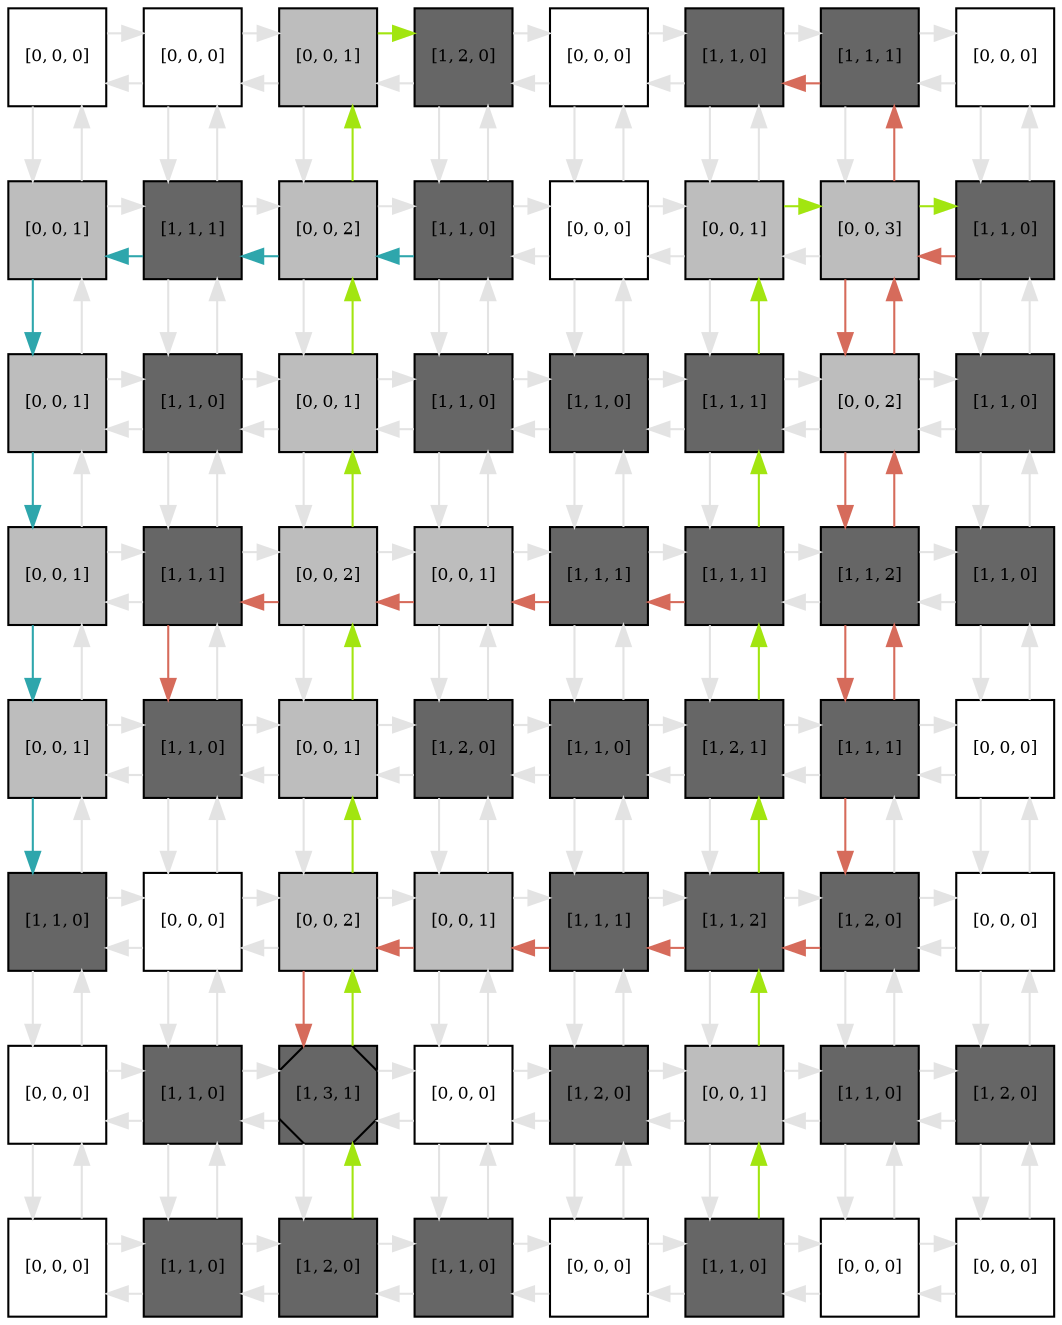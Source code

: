 digraph layout  {
rankdir=TB;
splines=ortho;
node [fixedsize=false, style=filled, width="0.6"];
edge [constraint=false];
0 [fillcolor="#FFFFFF", fontsize=8, label="[0, 0, 0]", shape=square, tooltip="name: None,\nin_degree: 2,\nout_degree: 2"];
1 [fillcolor="#FFFFFF", fontsize=8, label="[0, 0, 0]", shape=square, tooltip="name: None,\nin_degree: 3,\nout_degree: 3"];
2 [fillcolor="#bdbdbd", fontsize=8, label="[0, 0, 1]", shape=square, tooltip="name: None,\nin_degree: 3,\nout_degree: 3"];
3 [fillcolor="#666666", fontsize=8, label="[1, 2, 0]", shape=square, tooltip="name:  Farnesyl_pyrophosphate ,\nin_degree: 3,\nout_degree: 3"];
4 [fillcolor="#FFFFFF", fontsize=8, label="[0, 0, 0]", shape=square, tooltip="name: None,\nin_degree: 3,\nout_degree: 3"];
5 [fillcolor="#666666", fontsize=8, label="[1, 1, 0]", shape=square, tooltip="name:  Cyp51_RNA ,\nin_degree: 3,\nout_degree: 3"];
6 [fillcolor="#666666", fontsize=8, label="[1, 1, 1]", shape=square, tooltip="name:  Cyp51 ,\nin_degree: 3,\nout_degree: 3"];
7 [fillcolor="#FFFFFF", fontsize=8, label="[0, 0, 0]", shape=square, tooltip="name: None,\nin_degree: 2,\nout_degree: 2"];
8 [fillcolor="#bdbdbd", fontsize=8, label="[0, 0, 1]", shape=square, tooltip="name: None,\nin_degree: 3,\nout_degree: 3"];
9 [fillcolor="#666666", fontsize=8, label="[1, 1, 1]", shape=square, tooltip="name:  FPP_Synthase ,\nin_degree: 4,\nout_degree: 4"];
10 [fillcolor="#bdbdbd", fontsize=8, label="[0, 0, 2]", shape=square, tooltip="name: None,\nin_degree: 4,\nout_degree: 4"];
11 [fillcolor="#666666", fontsize=8, label="[1, 1, 0]", shape=square, tooltip="name:  Lanosterol ,\nin_degree: 4,\nout_degree: 4"];
12 [fillcolor="#FFFFFF", fontsize=8, label="[0, 0, 0]", shape=square, tooltip="name: None,\nin_degree: 4,\nout_degree: 4"];
13 [fillcolor="#bdbdbd", fontsize=8, label="[0, 0, 1]", shape=square, tooltip="name: None,\nin_degree: 4,\nout_degree: 4"];
14 [fillcolor="#bdbdbd", fontsize=8, label="[0, 0, 3]", shape=square, tooltip="name: None,\nin_degree: 4,\nout_degree: 4"];
15 [fillcolor="#666666", fontsize=8, label="[1, 1, 0]", shape=square, tooltip="name:  Acetyl_CoA_acetyltransferase ,\nin_degree: 3,\nout_degree: 3"];
16 [fillcolor="#bdbdbd", fontsize=8, label="[0, 0, 1]", shape=square, tooltip="name: None,\nin_degree: 3,\nout_degree: 3"];
17 [fillcolor="#666666", fontsize=8, label="[1, 1, 0]", shape=square, tooltip="name:  Septdehydrocholesterol ,\nin_degree: 4,\nout_degree: 4"];
18 [fillcolor="#bdbdbd", fontsize=8, label="[0, 0, 1]", shape=square, tooltip="name: None,\nin_degree: 4,\nout_degree: 4"];
19 [fillcolor="#666666", fontsize=8, label="[1, 1, 0]", shape=square, tooltip="name:  Insig_SREBP_SCAP ,\nin_degree: 4,\nout_degree: 4"];
20 [fillcolor="#666666", fontsize=8, label="[1, 1, 0]", shape=square, tooltip="name:  Squaline ,\nin_degree: 4,\nout_degree: 4"];
21 [fillcolor="#666666", fontsize=8, label="[1, 1, 1]", shape=square, tooltip="name:  pSREBP ,\nin_degree: 4,\nout_degree: 4"];
22 [fillcolor="#bdbdbd", fontsize=8, label="[0, 0, 2]", shape=square, tooltip="name: None,\nin_degree: 4,\nout_degree: 4"];
23 [fillcolor="#666666", fontsize=8, label="[1, 1, 0]", shape=square, tooltip="name:  HMG_CoA_Reductase_RNA ,\nin_degree: 3,\nout_degree: 3"];
24 [fillcolor="#bdbdbd", fontsize=8, label="[0, 0, 1]", shape=square, tooltip="name: None,\nin_degree: 3,\nout_degree: 3"];
25 [fillcolor="#666666", fontsize=8, label="[1, 1, 1]", shape=square, tooltip="name:  FPP_Synthase_RNA ,\nin_degree: 4,\nout_degree: 4"];
26 [fillcolor="#bdbdbd", fontsize=8, label="[0, 0, 2]", shape=square, tooltip="name: None,\nin_degree: 4,\nout_degree: 4"];
27 [fillcolor="#bdbdbd", fontsize=8, label="[0, 0, 1]", shape=square, tooltip="name: None,\nin_degree: 4,\nout_degree: 4"];
28 [fillcolor="#666666", fontsize=8, label="[1, 1, 1]", shape=square, tooltip="name:  HMG_CoA_Synthase_gene ,\nin_degree: 4,\nout_degree: 4"];
29 [fillcolor="#666666", fontsize=8, label="[1, 1, 1]", shape=square, tooltip="name:  mSREBP ,\nin_degree: 4,\nout_degree: 4"];
30 [fillcolor="#666666", fontsize=8, label="[1, 1, 2]", shape=square, tooltip="name:  HMG_CoA_Reductase_gene ,\nin_degree: 4,\nout_degree: 4"];
31 [fillcolor="#666666", fontsize=8, label="[1, 1, 0]", shape=square, tooltip="name:  Statins ,\nin_degree: 3,\nout_degree: 3"];
32 [fillcolor="#bdbdbd", fontsize=8, label="[0, 0, 1]", shape=square, tooltip="name: None,\nin_degree: 3,\nout_degree: 3"];
33 [fillcolor="#666666", fontsize=8, label="[1, 1, 0]", shape=square, tooltip="name:  FPP_Synthase_gene ,\nin_degree: 4,\nout_degree: 4"];
34 [fillcolor="#bdbdbd", fontsize=8, label="[0, 0, 1]", shape=square, tooltip="name: None,\nin_degree: 4,\nout_degree: 4"];
35 [fillcolor="#666666", fontsize=8, label="[1, 2, 0]", shape=square, tooltip="name:  Cholesterol ,\nin_degree: 4,\nout_degree: 4"];
36 [fillcolor="#666666", fontsize=8, label="[1, 1, 0]", shape=square, tooltip="name:  HMG_CoA_Synthase_RNA ,\nin_degree: 4,\nout_degree: 4"];
37 [fillcolor="#666666", fontsize=8, label="[1, 2, 1]", shape=square, tooltip="name:  SREBP_SCAP ,\nin_degree: 4,\nout_degree: 4"];
38 [fillcolor="#666666", fontsize=8, label="[1, 1, 1]", shape=square, tooltip="name:  Cyp51_gene ,\nin_degree: 4,\nout_degree: 4"];
39 [fillcolor="#FFFFFF", fontsize=8, label="[0, 0, 0]", shape=square, tooltip="name: None,\nin_degree: 3,\nout_degree: 3"];
40 [fillcolor="#666666", fontsize=8, label="[1, 1, 0]", shape=square, tooltip="name:  Desmosterol ,\nin_degree: 3,\nout_degree: 3"];
41 [fillcolor="#FFFFFF", fontsize=8, label="[0, 0, 0]", shape=square, tooltip="name: None,\nin_degree: 4,\nout_degree: 4"];
42 [fillcolor="#bdbdbd", fontsize=8, label="[0, 0, 2]", shape=square, tooltip="name: None,\nin_degree: 4,\nout_degree: 4"];
43 [fillcolor="#bdbdbd", fontsize=8, label="[0, 0, 1]", shape=square, tooltip="name: None,\nin_degree: 4,\nout_degree: 4"];
44 [fillcolor="#666666", fontsize=8, label="[1, 1, 1]", shape=square, tooltip="name:  HMG_CoA_Synthase ,\nin_degree: 4,\nout_degree: 4"];
45 [fillcolor="#666666", fontsize=8, label="[1, 1, 2]", shape=square, tooltip="name:  Acetyl_CoA_acetyltransferase_gene ,\nin_degree: 4,\nout_degree: 4"];
46 [fillcolor="#666666", fontsize=8, label="[1, 2, 0]", shape=square, tooltip="name:  Acetoacetyl_CoA ,\nin_degree: 4,\nout_degree: 4"];
47 [fillcolor="#FFFFFF", fontsize=8, label="[0, 0, 0]", shape=square, tooltip="name: None,\nin_degree: 3,\nout_degree: 3"];
48 [fillcolor="#FFFFFF", fontsize=8, label="[0, 0, 0]", shape=square, tooltip="name: None,\nin_degree: 3,\nout_degree: 3"];
49 [fillcolor="#666666", fontsize=8, label="[1, 1, 0]", shape=square, tooltip="name:  Isopentenyl_pyrophosphate ,\nin_degree: 4,\nout_degree: 4"];
50 [fillcolor="#666666", fontsize=8, label="[1, 3, 1]", shape=Msquare, tooltip="name:  HMG_CoA ,\nin_degree: 4,\nout_degree: 4"];
51 [fillcolor="#FFFFFF", fontsize=8, label="[0, 0, 0]", shape=square, tooltip="name: None,\nin_degree: 4,\nout_degree: 4"];
52 [fillcolor="#666666", fontsize=8, label="[1, 2, 0]", shape=square, tooltip="name:  Mevalonic_Acid ,\nin_degree: 4,\nout_degree: 4"];
53 [fillcolor="#bdbdbd", fontsize=8, label="[0, 0, 1]", shape=square, tooltip="name: None,\nin_degree: 4,\nout_degree: 4"];
54 [fillcolor="#666666", fontsize=8, label="[1, 1, 0]", shape=square, tooltip="name:  Acetyl_CoA ,\nin_degree: 4,\nout_degree: 4"];
55 [fillcolor="#666666", fontsize=8, label="[1, 2, 0]", shape=square, tooltip="name:  HMG_CoA_Reductase ,\nin_degree: 3,\nout_degree: 3"];
56 [fillcolor="#FFFFFF", fontsize=8, label="[0, 0, 0]", shape=square, tooltip="name: None,\nin_degree: 2,\nout_degree: 2"];
57 [fillcolor="#666666", fontsize=8, label="[1, 1, 0]", shape=square, tooltip="name:  Dimethyl_allyl_pyrophosphate ,\nin_degree: 3,\nout_degree: 3"];
58 [fillcolor="#666666", fontsize=8, label="[1, 2, 0]", shape=square, tooltip="name:  Geranyl_pyrophosphate ,\nin_degree: 3,\nout_degree: 3"];
59 [fillcolor="#666666", fontsize=8, label="[1, 1, 0]", shape=square, tooltip="name:  Mevalonyl_pyrophosphate ,\nin_degree: 3,\nout_degree: 3"];
60 [fillcolor="#FFFFFF", fontsize=8, label="[0, 0, 0]", shape=square, tooltip="name: None,\nin_degree: 3,\nout_degree: 3"];
61 [fillcolor="#666666", fontsize=8, label="[1, 1, 0]", shape=square, tooltip="name:  Acetyl_CoA_acetyltransferase_RNA ,\nin_degree: 3,\nout_degree: 3"];
62 [fillcolor="#FFFFFF", fontsize=8, label="[0, 0, 0]", shape=square, tooltip="name: None,\nin_degree: 3,\nout_degree: 3"];
63 [fillcolor="#FFFFFF", fontsize=8, label="[0, 0, 0]", shape=square, tooltip="name: None,\nin_degree: 2,\nout_degree: 2"];
0 -> 1  [color=grey89, style="penwidth(0.1)", tooltip=" ", weight=1];
0 -> 8  [color=grey89, style="penwidth(0.1)", tooltip=" ", weight=1];
1 -> 0  [color=grey89, style="penwidth(0.1)", tooltip=" ", weight=1];
1 -> 2  [color=grey89, style="penwidth(0.1)", tooltip=" ", weight=1];
1 -> 9  [color=grey89, style="penwidth(0.1)", tooltip=" ", weight=1];
2 -> 1  [color=grey89, style="penwidth(0.1)", tooltip=" ", weight=1];
2 -> 3  [color="#A2E510", style="penwidth(0.1)", tooltip="58( Geranyl_pyrophosphate ) to 3( Farnesyl_pyrophosphate )", weight=1];
2 -> 10  [color=grey89, style="penwidth(0.1)", tooltip=" ", weight=1];
3 -> 2  [color=grey89, style="penwidth(0.1)", tooltip=" ", weight=1];
3 -> 4  [color=grey89, style="penwidth(0.1)", tooltip=" ", weight=1];
3 -> 11  [color=grey89, style="penwidth(0.1)", tooltip=" ", weight=1];
4 -> 3  [color=grey89, style="penwidth(0.1)", tooltip=" ", weight=1];
4 -> 5  [color=grey89, style="penwidth(0.1)", tooltip=" ", weight=1];
4 -> 12  [color=grey89, style="penwidth(0.1)", tooltip=" ", weight=1];
5 -> 4  [color=grey89, style="penwidth(0.1)", tooltip=" ", weight=1];
5 -> 6  [color=grey89, style="penwidth(0.1)", tooltip=" ", weight=1];
5 -> 13  [color=grey89, style="penwidth(0.1)", tooltip=" ", weight=1];
6 -> 5  [color="#D66B5B", style="penwidth(0.1)", tooltip="38( Cyp51_gene ) to 5( Cyp51_RNA )", weight=1];
6 -> 7  [color=grey89, style="penwidth(0.1)", tooltip=" ", weight=1];
6 -> 14  [color=grey89, style="penwidth(0.1)", tooltip=" ", weight=1];
7 -> 6  [color=grey89, style="penwidth(0.1)", tooltip=" ", weight=1];
7 -> 15  [color=grey89, style="penwidth(0.1)", tooltip=" ", weight=1];
8 -> 0  [color=grey89, style="penwidth(0.1)", tooltip=" ", weight=1];
8 -> 9  [color=grey89, style="penwidth(0.1)", tooltip=" ", weight=1];
8 -> 16  [color="#2EA6AC", style="penwidth(0.1)", tooltip="11( Lanosterol ) to 40( Desmosterol )", weight=1];
9 -> 1  [color=grey89, style="penwidth(0.1)", tooltip=" ", weight=1];
9 -> 8  [color="#2EA6AC", style="penwidth(0.1)", tooltip="11( Lanosterol ) to 40( Desmosterol )", weight=1];
9 -> 10  [color=grey89, style="penwidth(0.1)", tooltip=" ", weight=1];
9 -> 17  [color=grey89, style="penwidth(0.1)", tooltip=" ", weight=1];
10 -> 2  [color="#A2E510", style="penwidth(0.1)", tooltip="58( Geranyl_pyrophosphate ) to 3( Farnesyl_pyrophosphate )", weight=1];
10 -> 9  [color="#2EA6AC", style="penwidth(0.1)", tooltip="11( Lanosterol ) to 40( Desmosterol )", weight=1];
10 -> 11  [color=grey89, style="penwidth(0.1)", tooltip=" ", weight=1];
10 -> 18  [color=grey89, style="penwidth(0.1)", tooltip=" ", weight=1];
11 -> 3  [color=grey89, style="penwidth(0.1)", tooltip=" ", weight=1];
11 -> 10  [color="#2EA6AC", style="penwidth(0.1)", tooltip="11( Lanosterol ) to 40( Desmosterol )", weight=1];
11 -> 12  [color=grey89, style="penwidth(0.1)", tooltip=" ", weight=1];
11 -> 19  [color=grey89, style="penwidth(0.1)", tooltip=" ", weight=1];
12 -> 4  [color=grey89, style="penwidth(0.1)", tooltip=" ", weight=1];
12 -> 11  [color=grey89, style="penwidth(0.1)", tooltip=" ", weight=1];
12 -> 13  [color=grey89, style="penwidth(0.1)", tooltip=" ", weight=1];
12 -> 20  [color=grey89, style="penwidth(0.1)", tooltip=" ", weight=1];
13 -> 5  [color=grey89, style="penwidth(0.1)", tooltip=" ", weight=1];
13 -> 12  [color=grey89, style="penwidth(0.1)", tooltip=" ", weight=1];
13 -> 14  [color="#A2E510", style="penwidth(0.1)", tooltip="61( Acetyl_CoA_acetyltransferase_RNA ) to 15( Acetyl_CoA_acetyltransferase )", weight=1];
13 -> 21  [color=grey89, style="penwidth(0.1)", tooltip=" ", weight=1];
14 -> 6  [color="#D66B5B", style="penwidth(0.1)", tooltip="38( Cyp51_gene ) to 5( Cyp51_RNA )", weight=1];
14 -> 13  [color=grey89, style="penwidth(0.1)", tooltip=" ", weight=1];
14 -> 15  [color="#A2E510", style="penwidth(0.1)", tooltip="61( Acetyl_CoA_acetyltransferase_RNA ) to 15( Acetyl_CoA_acetyltransferase )", weight=1];
14 -> 22  [color="#D66B5B", style="penwidth(0.1)", tooltip="15( Acetyl_CoA_acetyltransferase ) to 46( Acetoacetyl_CoA )", weight=1];
15 -> 7  [color=grey89, style="penwidth(0.1)", tooltip=" ", weight=1];
15 -> 14  [color="#D66B5B", style="penwidth(0.1)", tooltip="15( Acetyl_CoA_acetyltransferase ) to 46( Acetoacetyl_CoA )", weight=1];
15 -> 23  [color=grey89, style="penwidth(0.1)", tooltip=" ", weight=1];
16 -> 8  [color=grey89, style="penwidth(0.1)", tooltip=" ", weight=1];
16 -> 17  [color=grey89, style="penwidth(0.1)", tooltip=" ", weight=1];
16 -> 24  [color="#2EA6AC", style="penwidth(0.1)", tooltip="11( Lanosterol ) to 40( Desmosterol )", weight=1];
17 -> 9  [color=grey89, style="penwidth(0.1)", tooltip=" ", weight=1];
17 -> 16  [color=grey89, style="penwidth(0.1)", tooltip=" ", weight=1];
17 -> 18  [color=grey89, style="penwidth(0.1)", tooltip=" ", weight=1];
17 -> 25  [color=grey89, style="penwidth(0.1)", tooltip=" ", weight=1];
18 -> 10  [color="#A2E510", style="penwidth(0.1)", tooltip="58( Geranyl_pyrophosphate ) to 3( Farnesyl_pyrophosphate )", weight=1];
18 -> 17  [color=grey89, style="penwidth(0.1)", tooltip=" ", weight=1];
18 -> 19  [color=grey89, style="penwidth(0.1)", tooltip=" ", weight=1];
18 -> 26  [color=grey89, style="penwidth(0.1)", tooltip=" ", weight=1];
19 -> 11  [color=grey89, style="penwidth(0.1)", tooltip=" ", weight=1];
19 -> 18  [color=grey89, style="penwidth(0.1)", tooltip=" ", weight=1];
19 -> 20  [color=grey89, style="penwidth(0.1)", tooltip=" ", weight=1];
19 -> 27  [color=grey89, style="penwidth(0.1)", tooltip=" ", weight=1];
20 -> 12  [color=grey89, style="penwidth(0.1)", tooltip=" ", weight=1];
20 -> 19  [color=grey89, style="penwidth(0.1)", tooltip=" ", weight=1];
20 -> 21  [color=grey89, style="penwidth(0.1)", tooltip=" ", weight=1];
20 -> 28  [color=grey89, style="penwidth(0.1)", tooltip=" ", weight=1];
21 -> 13  [color="#A2E510", style="penwidth(0.1)", tooltip="61( Acetyl_CoA_acetyltransferase_RNA ) to 15( Acetyl_CoA_acetyltransferase )", weight=1];
21 -> 20  [color=grey89, style="penwidth(0.1)", tooltip=" ", weight=1];
21 -> 22  [color=grey89, style="penwidth(0.1)", tooltip=" ", weight=1];
21 -> 29  [color=grey89, style="penwidth(0.1)", tooltip=" ", weight=1];
22 -> 14  [color="#D66B5B", style="penwidth(0.1)", tooltip="38( Cyp51_gene ) to 5( Cyp51_RNA )", weight=1];
22 -> 21  [color=grey89, style="penwidth(0.1)", tooltip=" ", weight=1];
22 -> 23  [color=grey89, style="penwidth(0.1)", tooltip=" ", weight=1];
22 -> 30  [color="#D66B5B", style="penwidth(0.1)", tooltip="15( Acetyl_CoA_acetyltransferase ) to 46( Acetoacetyl_CoA )", weight=1];
23 -> 15  [color=grey89, style="penwidth(0.1)", tooltip=" ", weight=1];
23 -> 22  [color=grey89, style="penwidth(0.1)", tooltip=" ", weight=1];
23 -> 31  [color=grey89, style="penwidth(0.1)", tooltip=" ", weight=1];
24 -> 16  [color=grey89, style="penwidth(0.1)", tooltip=" ", weight=1];
24 -> 25  [color=grey89, style="penwidth(0.1)", tooltip=" ", weight=1];
24 -> 32  [color="#2EA6AC", style="penwidth(0.1)", tooltip="11( Lanosterol ) to 40( Desmosterol )", weight=1];
25 -> 17  [color=grey89, style="penwidth(0.1)", tooltip=" ", weight=1];
25 -> 24  [color=grey89, style="penwidth(0.1)", tooltip=" ", weight=1];
25 -> 26  [color=grey89, style="penwidth(0.1)", tooltip=" ", weight=1];
25 -> 33  [color="#D66B5B", style="penwidth(0.1)", tooltip="29( mSREBP ) to 33( FPP_Synthase_gene )", weight=1];
26 -> 18  [color="#A2E510", style="penwidth(0.1)", tooltip="58( Geranyl_pyrophosphate ) to 3( Farnesyl_pyrophosphate )", weight=1];
26 -> 25  [color="#D66B5B", style="penwidth(0.1)", tooltip="29( mSREBP ) to 33( FPP_Synthase_gene )", weight=1];
26 -> 27  [color=grey89, style="penwidth(0.1)", tooltip=" ", weight=1];
26 -> 34  [color=grey89, style="penwidth(0.1)", tooltip=" ", weight=1];
27 -> 19  [color=grey89, style="penwidth(0.1)", tooltip=" ", weight=1];
27 -> 26  [color="#D66B5B", style="penwidth(0.1)", tooltip="29( mSREBP ) to 33( FPP_Synthase_gene )", weight=1];
27 -> 28  [color=grey89, style="penwidth(0.1)", tooltip=" ", weight=1];
27 -> 35  [color=grey89, style="penwidth(0.1)", tooltip=" ", weight=1];
28 -> 20  [color=grey89, style="penwidth(0.1)", tooltip=" ", weight=1];
28 -> 27  [color="#D66B5B", style="penwidth(0.1)", tooltip="29( mSREBP ) to 33( FPP_Synthase_gene )", weight=1];
28 -> 29  [color=grey89, style="penwidth(0.1)", tooltip=" ", weight=1];
28 -> 36  [color=grey89, style="penwidth(0.1)", tooltip=" ", weight=1];
29 -> 21  [color="#A2E510", style="penwidth(0.1)", tooltip="61( Acetyl_CoA_acetyltransferase_RNA ) to 15( Acetyl_CoA_acetyltransferase )", weight=1];
29 -> 28  [color="#D66B5B", style="penwidth(0.1)", tooltip="29( mSREBP ) to 33( FPP_Synthase_gene )", weight=1];
29 -> 30  [color=grey89, style="penwidth(0.1)", tooltip=" ", weight=1];
29 -> 37  [color=grey89, style="penwidth(0.1)", tooltip=" ", weight=1];
30 -> 22  [color="#D66B5B", style="penwidth(0.1)", tooltip="38( Cyp51_gene ) to 5( Cyp51_RNA )", weight=1];
30 -> 29  [color=grey89, style="penwidth(0.1)", tooltip=" ", weight=1];
30 -> 31  [color=grey89, style="penwidth(0.1)", tooltip=" ", weight=1];
30 -> 38  [color="#D66B5B", style="penwidth(0.1)", tooltip="15( Acetyl_CoA_acetyltransferase ) to 46( Acetoacetyl_CoA )", weight=1];
31 -> 23  [color=grey89, style="penwidth(0.1)", tooltip=" ", weight=1];
31 -> 30  [color=grey89, style="penwidth(0.1)", tooltip=" ", weight=1];
31 -> 39  [color=grey89, style="penwidth(0.1)", tooltip=" ", weight=1];
32 -> 24  [color=grey89, style="penwidth(0.1)", tooltip=" ", weight=1];
32 -> 33  [color=grey89, style="penwidth(0.1)", tooltip=" ", weight=1];
32 -> 40  [color="#2EA6AC", style="penwidth(0.1)", tooltip="11( Lanosterol ) to 40( Desmosterol )", weight=1];
33 -> 25  [color=grey89, style="penwidth(0.1)", tooltip=" ", weight=1];
33 -> 32  [color=grey89, style="penwidth(0.1)", tooltip=" ", weight=1];
33 -> 34  [color=grey89, style="penwidth(0.1)", tooltip=" ", weight=1];
33 -> 41  [color=grey89, style="penwidth(0.1)", tooltip=" ", weight=1];
34 -> 26  [color="#A2E510", style="penwidth(0.1)", tooltip="58( Geranyl_pyrophosphate ) to 3( Farnesyl_pyrophosphate )", weight=1];
34 -> 33  [color=grey89, style="penwidth(0.1)", tooltip=" ", weight=1];
34 -> 35  [color=grey89, style="penwidth(0.1)", tooltip=" ", weight=1];
34 -> 42  [color=grey89, style="penwidth(0.1)", tooltip=" ", weight=1];
35 -> 27  [color=grey89, style="penwidth(0.1)", tooltip=" ", weight=1];
35 -> 34  [color=grey89, style="penwidth(0.1)", tooltip=" ", weight=1];
35 -> 36  [color=grey89, style="penwidth(0.1)", tooltip=" ", weight=1];
35 -> 43  [color=grey89, style="penwidth(0.1)", tooltip=" ", weight=1];
36 -> 28  [color=grey89, style="penwidth(0.1)", tooltip=" ", weight=1];
36 -> 35  [color=grey89, style="penwidth(0.1)", tooltip=" ", weight=1];
36 -> 37  [color=grey89, style="penwidth(0.1)", tooltip=" ", weight=1];
36 -> 44  [color=grey89, style="penwidth(0.1)", tooltip=" ", weight=1];
37 -> 29  [color="#A2E510", style="penwidth(0.1)", tooltip="61( Acetyl_CoA_acetyltransferase_RNA ) to 15( Acetyl_CoA_acetyltransferase )", weight=1];
37 -> 36  [color=grey89, style="penwidth(0.1)", tooltip=" ", weight=1];
37 -> 38  [color=grey89, style="penwidth(0.1)", tooltip=" ", weight=1];
37 -> 45  [color=grey89, style="penwidth(0.1)", tooltip=" ", weight=1];
38 -> 30  [color="#D66B5B", style="penwidth(0.1)", tooltip="38( Cyp51_gene ) to 5( Cyp51_RNA )", weight=1];
38 -> 37  [color=grey89, style="penwidth(0.1)", tooltip=" ", weight=1];
38 -> 39  [color=grey89, style="penwidth(0.1)", tooltip=" ", weight=1];
38 -> 46  [color="#D66B5B", style="penwidth(0.1)", tooltip="15( Acetyl_CoA_acetyltransferase ) to 46( Acetoacetyl_CoA )", weight=1];
39 -> 31  [color=grey89, style="penwidth(0.1)", tooltip=" ", weight=1];
39 -> 38  [color=grey89, style="penwidth(0.1)", tooltip=" ", weight=1];
39 -> 47  [color=grey89, style="penwidth(0.1)", tooltip=" ", weight=1];
40 -> 32  [color=grey89, style="penwidth(0.1)", tooltip=" ", weight=1];
40 -> 41  [color=grey89, style="penwidth(0.1)", tooltip=" ", weight=1];
40 -> 48  [color=grey89, style="penwidth(0.1)", tooltip=" ", weight=1];
41 -> 33  [color=grey89, style="penwidth(0.1)", tooltip=" ", weight=1];
41 -> 40  [color=grey89, style="penwidth(0.1)", tooltip=" ", weight=1];
41 -> 42  [color=grey89, style="penwidth(0.1)", tooltip=" ", weight=1];
41 -> 49  [color=grey89, style="penwidth(0.1)", tooltip=" ", weight=1];
42 -> 34  [color="#A2E510", style="penwidth(0.1)", tooltip="58( Geranyl_pyrophosphate ) to 3( Farnesyl_pyrophosphate )", weight=1];
42 -> 41  [color=grey89, style="penwidth(0.1)", tooltip=" ", weight=1];
42 -> 43  [color=grey89, style="penwidth(0.1)", tooltip=" ", weight=1];
42 -> 50  [color="#D66B5B", style="penwidth(0.1)", tooltip="46( Acetoacetyl_CoA ) to 50( HMG_CoA )", weight=1];
43 -> 35  [color=grey89, style="penwidth(0.1)", tooltip=" ", weight=1];
43 -> 42  [color="#D66B5B", style="penwidth(0.1)", tooltip="46( Acetoacetyl_CoA ) to 50( HMG_CoA )", weight=1];
43 -> 44  [color=grey89, style="penwidth(0.1)", tooltip=" ", weight=1];
43 -> 51  [color=grey89, style="penwidth(0.1)", tooltip=" ", weight=1];
44 -> 36  [color=grey89, style="penwidth(0.1)", tooltip=" ", weight=1];
44 -> 43  [color="#D66B5B", style="penwidth(0.1)", tooltip="46( Acetoacetyl_CoA ) to 50( HMG_CoA )", weight=1];
44 -> 45  [color=grey89, style="penwidth(0.1)", tooltip=" ", weight=1];
44 -> 52  [color=grey89, style="penwidth(0.1)", tooltip=" ", weight=1];
45 -> 37  [color="#A2E510", style="penwidth(0.1)", tooltip="61( Acetyl_CoA_acetyltransferase_RNA ) to 15( Acetyl_CoA_acetyltransferase )", weight=1];
45 -> 44  [color="#D66B5B", style="penwidth(0.1)", tooltip="46( Acetoacetyl_CoA ) to 50( HMG_CoA )", weight=1];
45 -> 46  [color=grey89, style="penwidth(0.1)", tooltip=" ", weight=1];
45 -> 53  [color=grey89, style="penwidth(0.1)", tooltip=" ", weight=1];
46 -> 38  [color=grey89, style="penwidth(0.1)", tooltip=" ", weight=1];
46 -> 45  [color="#D66B5B", style="penwidth(0.1)", tooltip="46( Acetoacetyl_CoA ) to 50( HMG_CoA )", weight=1];
46 -> 47  [color=grey89, style="penwidth(0.1)", tooltip=" ", weight=1];
46 -> 54  [color=grey89, style="penwidth(0.1)", tooltip=" ", weight=1];
47 -> 39  [color=grey89, style="penwidth(0.1)", tooltip=" ", weight=1];
47 -> 46  [color=grey89, style="penwidth(0.1)", tooltip=" ", weight=1];
47 -> 55  [color=grey89, style="penwidth(0.1)", tooltip=" ", weight=1];
48 -> 40  [color=grey89, style="penwidth(0.1)", tooltip=" ", weight=1];
48 -> 49  [color=grey89, style="penwidth(0.1)", tooltip=" ", weight=1];
48 -> 56  [color=grey89, style="penwidth(0.1)", tooltip=" ", weight=1];
49 -> 41  [color=grey89, style="penwidth(0.1)", tooltip=" ", weight=1];
49 -> 48  [color=grey89, style="penwidth(0.1)", tooltip=" ", weight=1];
49 -> 50  [color=grey89, style="penwidth(0.1)", tooltip=" ", weight=1];
49 -> 57  [color=grey89, style="penwidth(0.1)", tooltip=" ", weight=1];
50 -> 42  [color="#A2E510", style="penwidth(0.1)", tooltip="58( Geranyl_pyrophosphate ) to 3( Farnesyl_pyrophosphate )", weight=1];
50 -> 49  [color=grey89, style="penwidth(0.1)", tooltip=" ", weight=1];
50 -> 51  [color=grey89, style="penwidth(0.1)", tooltip=" ", weight=1];
50 -> 58  [color=grey89, style="penwidth(0.1)", tooltip=" ", weight=1];
51 -> 43  [color=grey89, style="penwidth(0.1)", tooltip=" ", weight=1];
51 -> 50  [color=grey89, style="penwidth(0.1)", tooltip=" ", weight=1];
51 -> 52  [color=grey89, style="penwidth(0.1)", tooltip=" ", weight=1];
51 -> 59  [color=grey89, style="penwidth(0.1)", tooltip=" ", weight=1];
52 -> 44  [color=grey89, style="penwidth(0.1)", tooltip=" ", weight=1];
52 -> 51  [color=grey89, style="penwidth(0.1)", tooltip=" ", weight=1];
52 -> 53  [color=grey89, style="penwidth(0.1)", tooltip=" ", weight=1];
52 -> 60  [color=grey89, style="penwidth(0.1)", tooltip=" ", weight=1];
53 -> 45  [color="#A2E510", style="penwidth(0.1)", tooltip="61( Acetyl_CoA_acetyltransferase_RNA ) to 15( Acetyl_CoA_acetyltransferase )", weight=1];
53 -> 52  [color=grey89, style="penwidth(0.1)", tooltip=" ", weight=1];
53 -> 54  [color=grey89, style="penwidth(0.1)", tooltip=" ", weight=1];
53 -> 61  [color=grey89, style="penwidth(0.1)", tooltip=" ", weight=1];
54 -> 46  [color=grey89, style="penwidth(0.1)", tooltip=" ", weight=1];
54 -> 53  [color=grey89, style="penwidth(0.1)", tooltip=" ", weight=1];
54 -> 55  [color=grey89, style="penwidth(0.1)", tooltip=" ", weight=1];
54 -> 62  [color=grey89, style="penwidth(0.1)", tooltip=" ", weight=1];
55 -> 47  [color=grey89, style="penwidth(0.1)", tooltip=" ", weight=1];
55 -> 54  [color=grey89, style="penwidth(0.1)", tooltip=" ", weight=1];
55 -> 63  [color=grey89, style="penwidth(0.1)", tooltip=" ", weight=1];
56 -> 48  [color=grey89, style="penwidth(0.1)", tooltip=" ", weight=1];
56 -> 57  [color=grey89, style="penwidth(0.1)", tooltip=" ", weight=1];
57 -> 49  [color=grey89, style="penwidth(0.1)", tooltip=" ", weight=1];
57 -> 56  [color=grey89, style="penwidth(0.1)", tooltip=" ", weight=1];
57 -> 58  [color=grey89, style="penwidth(0.1)", tooltip=" ", weight=1];
58 -> 50  [color="#A2E510", style="penwidth(0.1)", tooltip="58( Geranyl_pyrophosphate ) to 3( Farnesyl_pyrophosphate )", weight=1];
58 -> 57  [color=grey89, style="penwidth(0.1)", tooltip=" ", weight=1];
58 -> 59  [color=grey89, style="penwidth(0.1)", tooltip=" ", weight=1];
59 -> 51  [color=grey89, style="penwidth(0.1)", tooltip=" ", weight=1];
59 -> 58  [color=grey89, style="penwidth(0.1)", tooltip=" ", weight=1];
59 -> 60  [color=grey89, style="penwidth(0.1)", tooltip=" ", weight=1];
60 -> 52  [color=grey89, style="penwidth(0.1)", tooltip=" ", weight=1];
60 -> 59  [color=grey89, style="penwidth(0.1)", tooltip=" ", weight=1];
60 -> 61  [color=grey89, style="penwidth(0.1)", tooltip=" ", weight=1];
61 -> 53  [color="#A2E510", style="penwidth(0.1)", tooltip="61( Acetyl_CoA_acetyltransferase_RNA ) to 15( Acetyl_CoA_acetyltransferase )", weight=1];
61 -> 60  [color=grey89, style="penwidth(0.1)", tooltip=" ", weight=1];
61 -> 62  [color=grey89, style="penwidth(0.1)", tooltip=" ", weight=1];
62 -> 54  [color=grey89, style="penwidth(0.1)", tooltip=" ", weight=1];
62 -> 61  [color=grey89, style="penwidth(0.1)", tooltip=" ", weight=1];
62 -> 63  [color=grey89, style="penwidth(0.1)", tooltip=" ", weight=1];
63 -> 55  [color=grey89, style="penwidth(0.1)", tooltip=" ", weight=1];
63 -> 62  [color=grey89, style="penwidth(0.1)", tooltip=" ", weight=1];
edge [constraint=true, style=invis];

0 -> 8 -> 16 -> 24 -> 32 -> 40 -> 48 -> 56;
1 -> 9 -> 17 -> 25 -> 33 -> 41 -> 49 -> 57;
2 -> 10 -> 18 -> 26 -> 34 -> 42 -> 50 -> 58;
3 -> 11 -> 19 -> 27 -> 35 -> 43 -> 51 -> 59;
4 -> 12 -> 20 -> 28 -> 36 -> 44 -> 52 -> 60;
5 -> 13 -> 21 -> 29 -> 37 -> 45 -> 53 -> 61;
6 -> 14 -> 22 -> 30 -> 38 -> 46 -> 54 -> 62;
7 -> 15 -> 23 -> 31 -> 39 -> 47 -> 55 -> 63;
rank = same {0 -> 1 -> 2 -> 3 -> 4 -> 5 -> 6 -> 7};
rank = same {8 -> 9 -> 10 -> 11 -> 12 -> 13 -> 14 -> 15};
rank = same {16 -> 17 -> 18 -> 19 -> 20 -> 21 -> 22 -> 23};
rank = same {24 -> 25 -> 26 -> 27 -> 28 -> 29 -> 30 -> 31};
rank = same {32 -> 33 -> 34 -> 35 -> 36 -> 37 -> 38 -> 39};
rank = same {40 -> 41 -> 42 -> 43 -> 44 -> 45 -> 46 -> 47};
rank = same {48 -> 49 -> 50 -> 51 -> 52 -> 53 -> 54 -> 55};
rank = same {56 -> 57 -> 58 -> 59 -> 60 -> 61 -> 62 -> 63};
}